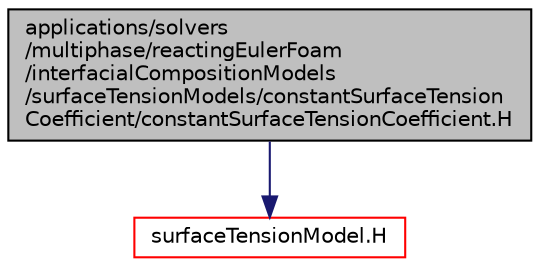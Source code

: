 digraph "applications/solvers/multiphase/reactingEulerFoam/interfacialCompositionModels/surfaceTensionModels/constantSurfaceTensionCoefficient/constantSurfaceTensionCoefficient.H"
{
  bgcolor="transparent";
  edge [fontname="Helvetica",fontsize="10",labelfontname="Helvetica",labelfontsize="10"];
  node [fontname="Helvetica",fontsize="10",shape=record];
  Node1 [label="applications/solvers\l/multiphase/reactingEulerFoam\l/interfacialCompositionModels\l/surfaceTensionModels/constantSurfaceTension\lCoefficient/constantSurfaceTensionCoefficient.H",height=0.2,width=0.4,color="black", fillcolor="grey75", style="filled", fontcolor="black"];
  Node1 -> Node2 [color="midnightblue",fontsize="10",style="solid",fontname="Helvetica"];
  Node2 [label="surfaceTensionModel.H",height=0.2,width=0.4,color="red",URL="$a03595.html"];
}
